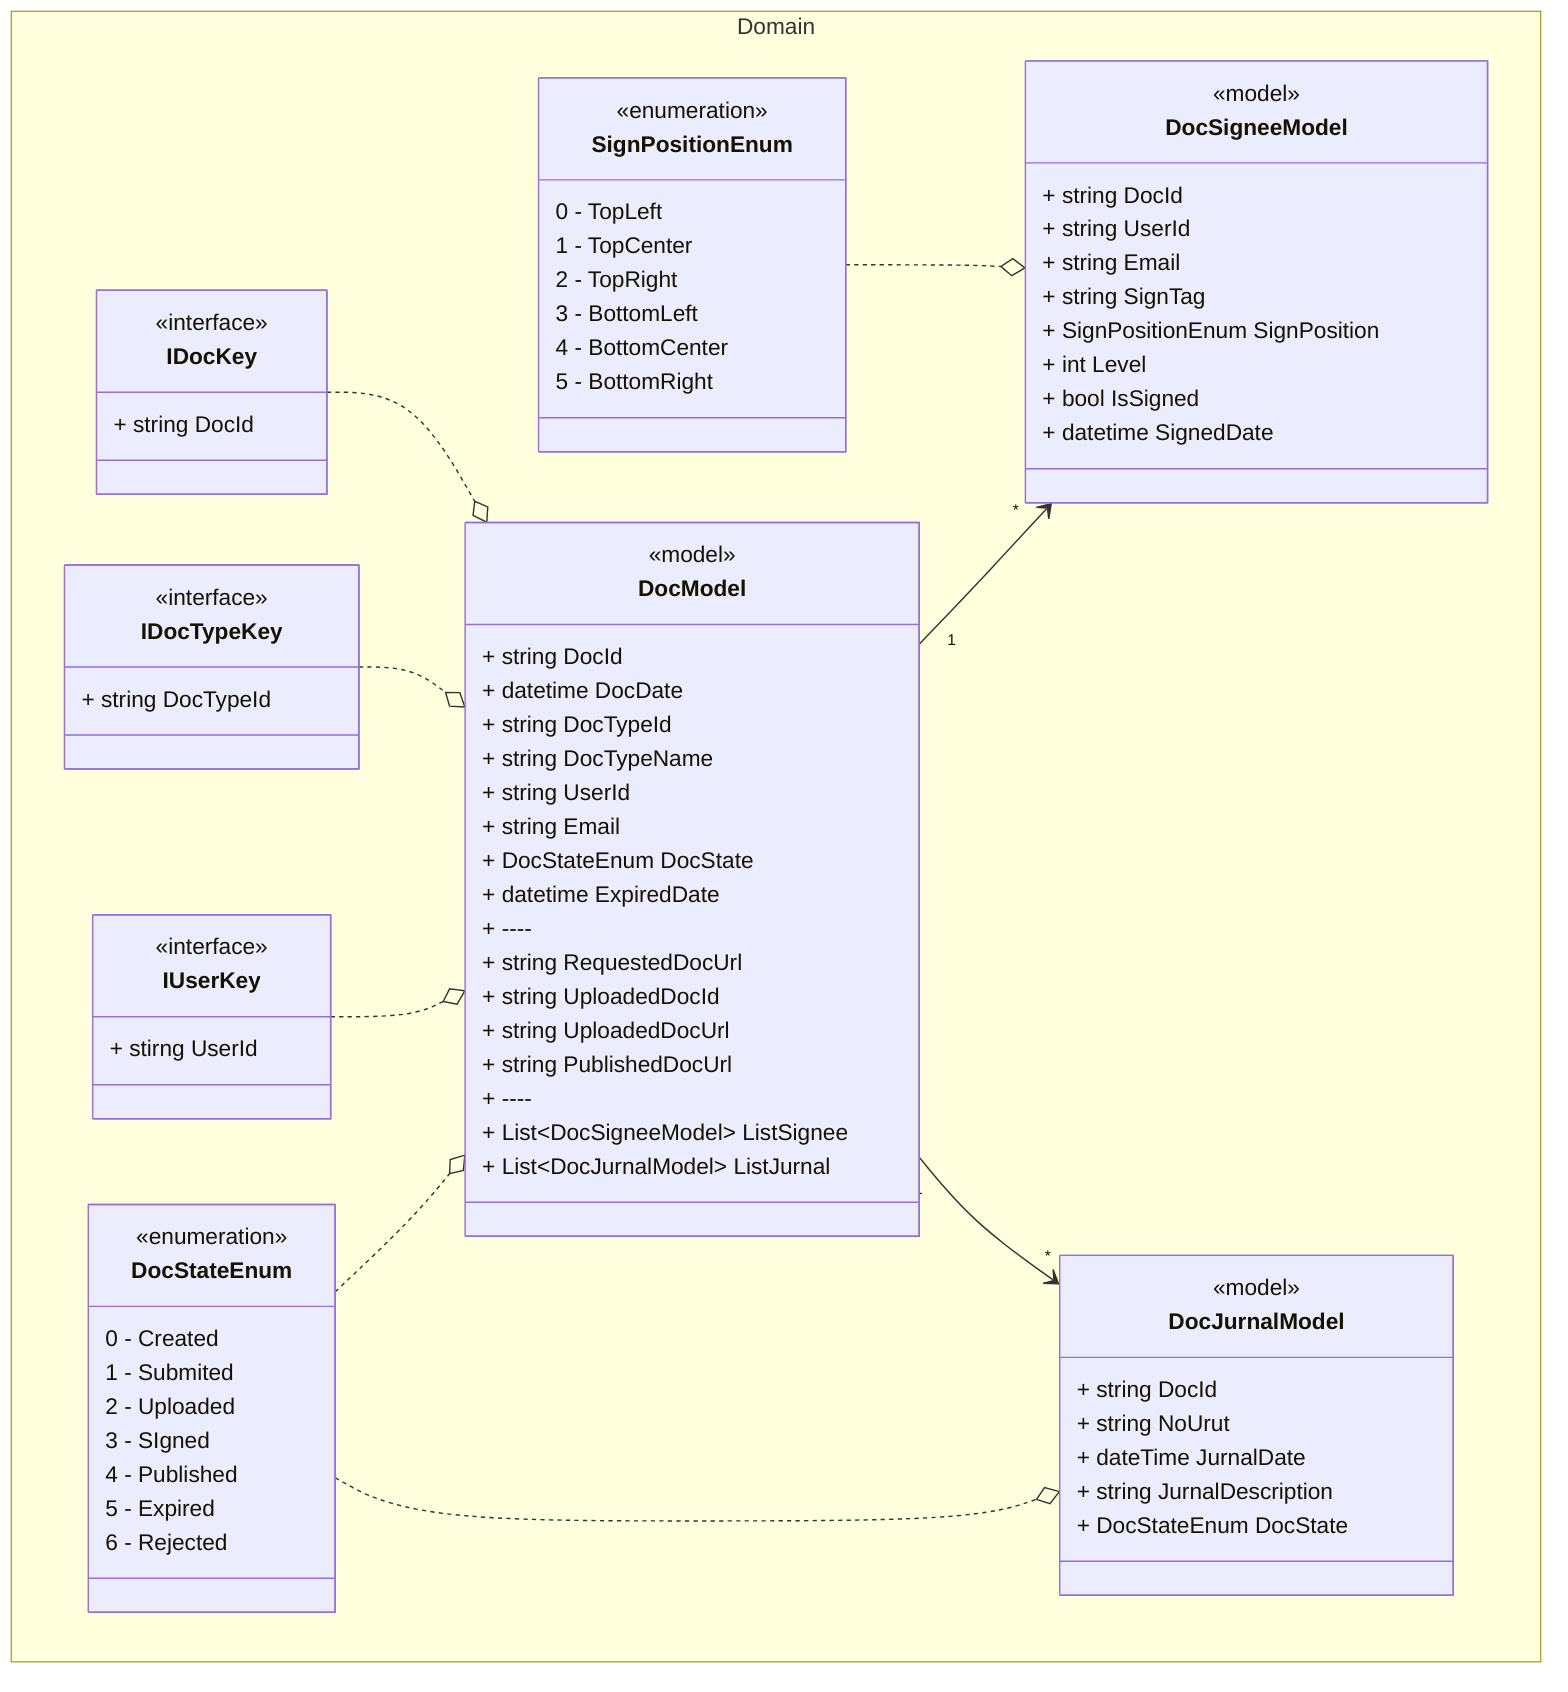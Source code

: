 classDiagram
	namespace Domain{
		class SignPositionEnum{
			<<enumeration>>
			0 - TopLeft
			1 - TopCenter
			2 - TopRight
			3 - BottomLeft
			4 - BottomCenter
			5 - BottomRight
		}
		class IDocKey{
			<<interface>>
			+ string DocId
		}
		class IDocTypeKey{
			<<interface>>
			+ string DocTypeId
		}
		class IUserKey{
			<<interface>>
			+ stirng UserId
		}

		class DocModel{
			<<model>>
			+ string DocId
			+ datetime DocDate
			+ string DocTypeId
			+ string DocTypeName
			+ string UserId
			+ string Email
			+ DocStateEnum DocState
			+ datetime ExpiredDate
			+ ----
			+ string RequestedDocUrl
			+ string UploadedDocId
			+ string UploadedDocUrl
			+ string PublishedDocUrl
			+ ----
			+ List~DocSigneeModel~ ListSignee
			+ List~DocJurnalModel~ ListJurnal
		}

		class DocSigneeModel{
			<<model>>
			+ string DocId
			+ string UserId
			+ string Email
			+ string SignTag
			+ SignPositionEnum SignPosition
			+ int Level
			+ bool IsSigned
			+ datetime SignedDate
		}

		class DocJurnalModel{
			<<model>>
			+ string DocId
			+ string NoUrut
			+ dateTime JurnalDate
			+ string JurnalDescription
			+ DocStateEnum DocState
		}


		class DocStateEnum{
			<<enumeration>>
			0 - Created
			1 - Submited
			2 - Uploaded
			3 - SIgned
			4 - Published
			5 - Expired
			6 - Rejected
		}

	}
	IDocKey ..o DocModel 
	IDocTypeKey ..o DocModel 
	IUserKey ..o DocModel 

	DocStateEnum ..o DocModel
	DocStateEnum ..o DocJurnalModel
	SignPositionEnum ..o DocSigneeModel

	DocModel "1"-->"*" DocSigneeModel
	DocModel "1"-->"*" DocJurnalModel